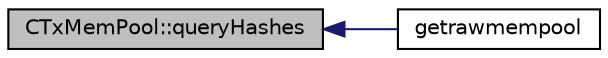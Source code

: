 digraph "CTxMemPool::queryHashes"
{
  edge [fontname="Helvetica",fontsize="10",labelfontname="Helvetica",labelfontsize="10"];
  node [fontname="Helvetica",fontsize="10",shape=record];
  rankdir="LR";
  Node197 [label="CTxMemPool::queryHashes",height=0.2,width=0.4,color="black", fillcolor="grey75", style="filled", fontcolor="black"];
  Node197 -> Node198 [dir="back",color="midnightblue",fontsize="10",style="solid",fontname="Helvetica"];
  Node198 [label="getrawmempool",height=0.2,width=0.4,color="black", fillcolor="white", style="filled",URL="$d0/d47/rpcblockchain_8cpp.html#a6ba5d2c76833bd2f10be0e95ded53037"];
}
